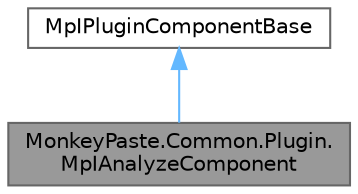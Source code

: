 digraph "MonkeyPaste.Common.Plugin.MpIAnalyzeComponent"
{
 // LATEX_PDF_SIZE
  bgcolor="transparent";
  edge [fontname=Helvetica,fontsize=10,labelfontname=Helvetica,labelfontsize=10];
  node [fontname=Helvetica,fontsize=10,shape=box,height=0.2,width=0.4];
  Node1 [id="Node000001",label="MonkeyPaste.Common.Plugin.\lMpIAnalyzeComponent",height=0.2,width=0.4,color="gray40", fillcolor="grey60", style="filled", fontcolor="black",tooltip=" "];
  Node2 -> Node1 [id="edge1_Node000001_Node000002",dir="back",color="steelblue1",style="solid",tooltip=" "];
  Node2 [id="Node000002",label="MpIPluginComponentBase",height=0.2,width=0.4,color="gray40", fillcolor="white", style="filled",URL="$interface_monkey_paste_1_1_common_1_1_plugin_1_1_mp_i_plugin_component_base.html",tooltip="Empty base interface to all Plugin Components."];
}

